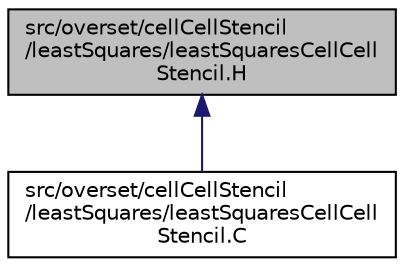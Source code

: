 digraph "src/overset/cellCellStencil/leastSquares/leastSquaresCellCellStencil.H"
{
  bgcolor="transparent";
  edge [fontname="Helvetica",fontsize="10",labelfontname="Helvetica",labelfontsize="10"];
  node [fontname="Helvetica",fontsize="10",shape=record];
  Node1 [label="src/overset/cellCellStencil\l/leastSquares/leastSquaresCellCell\lStencil.H",height=0.2,width=0.4,color="black", fillcolor="grey75", style="filled" fontcolor="black"];
  Node1 -> Node2 [dir="back",color="midnightblue",fontsize="10",style="solid",fontname="Helvetica"];
  Node2 [label="src/overset/cellCellStencil\l/leastSquares/leastSquaresCellCell\lStencil.C",height=0.2,width=0.4,color="black",URL="$leastSquaresCellCellStencil_8C.html"];
}
